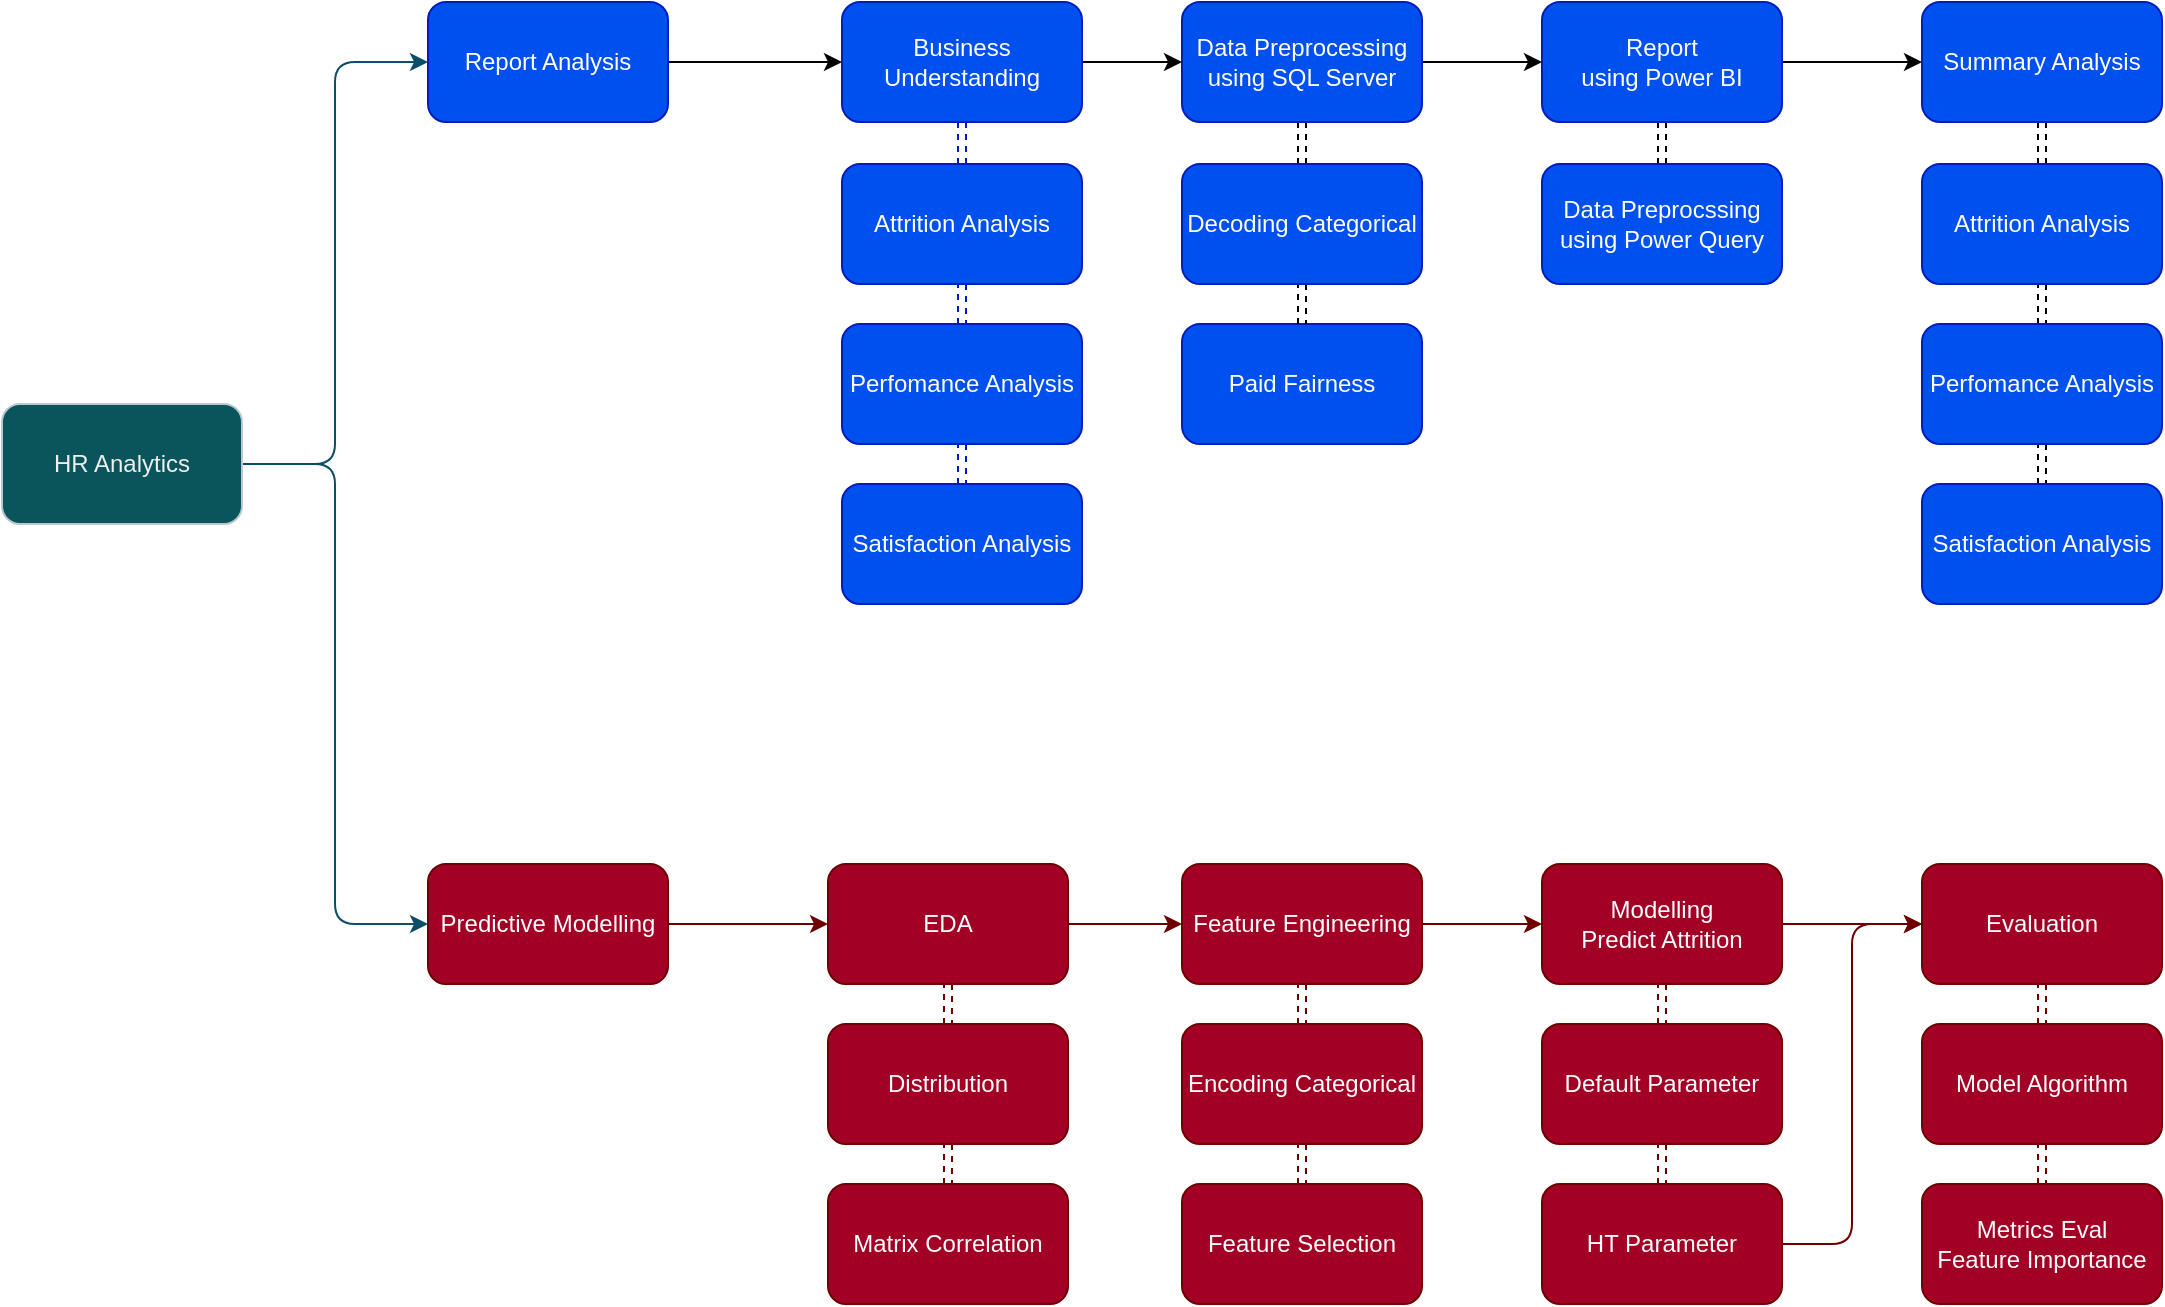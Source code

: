 <mxfile version="23.1.5" type="device">
  <diagram name="Page-1" id="A6vu8XVovvFWcUr1tH7J">
    <mxGraphModel dx="1434" dy="854" grid="1" gridSize="10" guides="1" tooltips="1" connect="1" arrows="1" fold="1" page="1" pageScale="1" pageWidth="1169" pageHeight="1654" math="0" shadow="0">
      <root>
        <mxCell id="0" />
        <mxCell id="1" parent="0" />
        <mxCell id="Gxf1ou_6h484_6Ft3IIh-24" style="edgeStyle=orthogonalEdgeStyle;rounded=1;orthogonalLoop=1;jettySize=auto;html=1;entryX=0;entryY=0.5;entryDx=0;entryDy=0;labelBackgroundColor=none;strokeColor=#0B4D6A;fontColor=default;" parent="1" source="Gxf1ou_6h484_6Ft3IIh-1" target="Gxf1ou_6h484_6Ft3IIh-2" edge="1">
          <mxGeometry relative="1" as="geometry" />
        </mxCell>
        <mxCell id="Gxf1ou_6h484_6Ft3IIh-41" style="edgeStyle=orthogonalEdgeStyle;rounded=1;orthogonalLoop=1;jettySize=auto;html=1;entryX=0;entryY=0.5;entryDx=0;entryDy=0;labelBackgroundColor=none;strokeColor=#0B4D6A;fontColor=default;" parent="1" source="Gxf1ou_6h484_6Ft3IIh-1" target="Gxf1ou_6h484_6Ft3IIh-4" edge="1">
          <mxGeometry relative="1" as="geometry" />
        </mxCell>
        <mxCell id="Gxf1ou_6h484_6Ft3IIh-1" value="HR Analytics" style="rounded=1;whiteSpace=wrap;html=1;labelBackgroundColor=none;fillColor=#09555B;strokeColor=#BAC8D3;fontColor=#EEEEEE;" parent="1" vertex="1">
          <mxGeometry x="30" y="430" width="120" height="60" as="geometry" />
        </mxCell>
        <mxCell id="JilZe2ffzrrwEnzoaYCA-7" style="edgeStyle=orthogonalEdgeStyle;rounded=0;orthogonalLoop=1;jettySize=auto;html=1;entryX=0;entryY=0.5;entryDx=0;entryDy=0;" edge="1" parent="1" source="Gxf1ou_6h484_6Ft3IIh-2" target="Gxf1ou_6h484_6Ft3IIh-22">
          <mxGeometry relative="1" as="geometry" />
        </mxCell>
        <mxCell id="Gxf1ou_6h484_6Ft3IIh-2" value="Report Analysis" style="whiteSpace=wrap;html=1;rounded=1;labelBackgroundColor=none;fillColor=#0050ef;strokeColor=#001DBC;fontColor=#ffffff;" parent="1" vertex="1">
          <mxGeometry x="243" y="229" width="120" height="60" as="geometry" />
        </mxCell>
        <mxCell id="Gxf1ou_6h484_6Ft3IIh-43" value="" style="edgeStyle=orthogonalEdgeStyle;rounded=1;orthogonalLoop=1;jettySize=auto;html=1;labelBackgroundColor=none;strokeColor=#6F0000;fontColor=default;fillColor=#a20025;" parent="1" source="Gxf1ou_6h484_6Ft3IIh-4" target="Gxf1ou_6h484_6Ft3IIh-42" edge="1">
          <mxGeometry relative="1" as="geometry" />
        </mxCell>
        <mxCell id="Gxf1ou_6h484_6Ft3IIh-4" value="Predictive Modelling" style="whiteSpace=wrap;html=1;rounded=1;labelBackgroundColor=none;fillColor=#a20025;strokeColor=#6F0000;fontColor=#ffffff;" parent="1" vertex="1">
          <mxGeometry x="243" y="660" width="120" height="60" as="geometry" />
        </mxCell>
        <mxCell id="JilZe2ffzrrwEnzoaYCA-9" value="" style="edgeStyle=orthogonalEdgeStyle;rounded=0;orthogonalLoop=1;jettySize=auto;html=1;shape=link;dashed=1;" edge="1" parent="1" source="Gxf1ou_6h484_6Ft3IIh-8" target="JilZe2ffzrrwEnzoaYCA-8">
          <mxGeometry relative="1" as="geometry" />
        </mxCell>
        <mxCell id="JilZe2ffzrrwEnzoaYCA-13" value="" style="edgeStyle=orthogonalEdgeStyle;rounded=0;orthogonalLoop=1;jettySize=auto;html=1;" edge="1" parent="1" source="Gxf1ou_6h484_6Ft3IIh-8" target="JilZe2ffzrrwEnzoaYCA-12">
          <mxGeometry relative="1" as="geometry" />
        </mxCell>
        <mxCell id="Gxf1ou_6h484_6Ft3IIh-8" value="Report&lt;br&gt;using Power BI" style="whiteSpace=wrap;html=1;rounded=1;labelBackgroundColor=none;fillColor=#0050ef;strokeColor=#001DBC;fontColor=#ffffff;" parent="1" vertex="1">
          <mxGeometry x="800" y="229" width="120" height="60" as="geometry" />
        </mxCell>
        <mxCell id="JilZe2ffzrrwEnzoaYCA-4" style="edgeStyle=orthogonalEdgeStyle;rounded=0;orthogonalLoop=1;jettySize=auto;html=1;entryX=0;entryY=0.5;entryDx=0;entryDy=0;" edge="1" parent="1" source="Gxf1ou_6h484_6Ft3IIh-10" target="Gxf1ou_6h484_6Ft3IIh-8">
          <mxGeometry relative="1" as="geometry" />
        </mxCell>
        <mxCell id="JilZe2ffzrrwEnzoaYCA-5" value="" style="edgeStyle=orthogonalEdgeStyle;rounded=0;orthogonalLoop=1;jettySize=auto;html=1;shape=link;dashed=1;" edge="1" parent="1" source="Gxf1ou_6h484_6Ft3IIh-10" target="Gxf1ou_6h484_6Ft3IIh-14">
          <mxGeometry relative="1" as="geometry" />
        </mxCell>
        <mxCell id="Gxf1ou_6h484_6Ft3IIh-10" value="Data Preprocessing&lt;br&gt;using SQL Server" style="whiteSpace=wrap;html=1;rounded=1;labelBackgroundColor=none;fillColor=#0050ef;strokeColor=#001DBC;fontColor=#ffffff;" parent="1" vertex="1">
          <mxGeometry x="620" y="229" width="120" height="60" as="geometry" />
        </mxCell>
        <mxCell id="Gxf1ou_6h484_6Ft3IIh-12" value="Paid Fairness" style="whiteSpace=wrap;html=1;rounded=1;labelBackgroundColor=none;fillColor=#0050ef;strokeColor=#001DBC;fontColor=#ffffff;" parent="1" vertex="1">
          <mxGeometry x="620" y="390" width="120" height="60" as="geometry" />
        </mxCell>
        <mxCell id="JilZe2ffzrrwEnzoaYCA-6" value="" style="edgeStyle=orthogonalEdgeStyle;rounded=0;orthogonalLoop=1;jettySize=auto;html=1;shape=link;dashed=1;" edge="1" parent="1" source="Gxf1ou_6h484_6Ft3IIh-14" target="Gxf1ou_6h484_6Ft3IIh-12">
          <mxGeometry relative="1" as="geometry" />
        </mxCell>
        <mxCell id="Gxf1ou_6h484_6Ft3IIh-14" value="Decoding Categorical" style="whiteSpace=wrap;html=1;rounded=1;labelBackgroundColor=none;fillColor=#0050ef;strokeColor=#001DBC;fontColor=#ffffff;" parent="1" vertex="1">
          <mxGeometry x="620" y="310" width="120" height="60" as="geometry" />
        </mxCell>
        <mxCell id="Gxf1ou_6h484_6Ft3IIh-37" style="edgeStyle=orthogonalEdgeStyle;rounded=1;orthogonalLoop=1;jettySize=auto;html=1;exitX=0.5;exitY=1;exitDx=0;exitDy=0;shape=link;dashed=1;labelBackgroundColor=none;strokeColor=#001DBC;fontColor=default;fillColor=#0050ef;" parent="1" source="Gxf1ou_6h484_6Ft3IIh-16" target="Gxf1ou_6h484_6Ft3IIh-18" edge="1">
          <mxGeometry relative="1" as="geometry" />
        </mxCell>
        <mxCell id="Gxf1ou_6h484_6Ft3IIh-16" value="Attrition Analysis" style="whiteSpace=wrap;html=1;rounded=1;labelBackgroundColor=none;fillColor=#0050ef;strokeColor=#001DBC;fontColor=#ffffff;" parent="1" vertex="1">
          <mxGeometry x="450" y="310" width="120" height="60" as="geometry" />
        </mxCell>
        <mxCell id="Gxf1ou_6h484_6Ft3IIh-38" style="edgeStyle=orthogonalEdgeStyle;rounded=1;orthogonalLoop=1;jettySize=auto;html=1;shape=link;dashed=1;labelBackgroundColor=none;strokeColor=#001DBC;fontColor=default;fillColor=#0050ef;" parent="1" source="Gxf1ou_6h484_6Ft3IIh-18" target="Gxf1ou_6h484_6Ft3IIh-20" edge="1">
          <mxGeometry relative="1" as="geometry" />
        </mxCell>
        <mxCell id="Gxf1ou_6h484_6Ft3IIh-18" value="Perfomance Analysis" style="whiteSpace=wrap;html=1;rounded=1;labelBackgroundColor=none;fillColor=#0050ef;strokeColor=#001DBC;fontColor=#ffffff;" parent="1" vertex="1">
          <mxGeometry x="450" y="390" width="120" height="60" as="geometry" />
        </mxCell>
        <mxCell id="Gxf1ou_6h484_6Ft3IIh-20" value="Satisfaction Analysis" style="whiteSpace=wrap;html=1;rounded=1;labelBackgroundColor=none;fillColor=#0050ef;strokeColor=#001DBC;fontColor=#ffffff;" parent="1" vertex="1">
          <mxGeometry x="450" y="470" width="120" height="60" as="geometry" />
        </mxCell>
        <mxCell id="Gxf1ou_6h484_6Ft3IIh-36" style="edgeStyle=orthogonalEdgeStyle;rounded=1;orthogonalLoop=1;jettySize=auto;html=1;shape=link;dashed=1;labelBackgroundColor=none;strokeColor=#001DBC;fontColor=default;fillColor=#0050ef;" parent="1" source="Gxf1ou_6h484_6Ft3IIh-22" target="Gxf1ou_6h484_6Ft3IIh-16" edge="1">
          <mxGeometry relative="1" as="geometry" />
        </mxCell>
        <mxCell id="JilZe2ffzrrwEnzoaYCA-3" style="edgeStyle=orthogonalEdgeStyle;rounded=0;orthogonalLoop=1;jettySize=auto;html=1;entryX=0;entryY=0.5;entryDx=0;entryDy=0;" edge="1" parent="1" source="Gxf1ou_6h484_6Ft3IIh-22" target="Gxf1ou_6h484_6Ft3IIh-10">
          <mxGeometry relative="1" as="geometry" />
        </mxCell>
        <mxCell id="Gxf1ou_6h484_6Ft3IIh-22" value="Business Understanding" style="whiteSpace=wrap;html=1;rounded=1;labelBackgroundColor=none;fillColor=#0050ef;strokeColor=#001DBC;fontColor=#ffffff;" parent="1" vertex="1">
          <mxGeometry x="450" y="229" width="120" height="60" as="geometry" />
        </mxCell>
        <mxCell id="Gxf1ou_6h484_6Ft3IIh-45" value="" style="edgeStyle=orthogonalEdgeStyle;rounded=1;orthogonalLoop=1;jettySize=auto;html=1;labelBackgroundColor=none;strokeColor=#6F0000;fontColor=default;fillColor=#a20025;" parent="1" source="Gxf1ou_6h484_6Ft3IIh-42" target="Gxf1ou_6h484_6Ft3IIh-44" edge="1">
          <mxGeometry relative="1" as="geometry" />
        </mxCell>
        <mxCell id="Gxf1ou_6h484_6Ft3IIh-62" value="" style="edgeStyle=orthogonalEdgeStyle;rounded=1;orthogonalLoop=1;jettySize=auto;html=1;shape=link;dashed=1;labelBackgroundColor=none;strokeColor=#6F0000;fontColor=default;fillColor=#a20025;" parent="1" source="Gxf1ou_6h484_6Ft3IIh-42" target="Gxf1ou_6h484_6Ft3IIh-61" edge="1">
          <mxGeometry relative="1" as="geometry" />
        </mxCell>
        <mxCell id="Gxf1ou_6h484_6Ft3IIh-42" value="EDA" style="whiteSpace=wrap;html=1;rounded=1;labelBackgroundColor=none;fillColor=#a20025;strokeColor=#6F0000;fontColor=#ffffff;" parent="1" vertex="1">
          <mxGeometry x="443" y="660" width="120" height="60" as="geometry" />
        </mxCell>
        <mxCell id="Gxf1ou_6h484_6Ft3IIh-47" value="" style="edgeStyle=orthogonalEdgeStyle;rounded=1;orthogonalLoop=1;jettySize=auto;html=1;shape=link;dashed=1;labelBackgroundColor=none;strokeColor=#6F0000;fontColor=default;fillColor=#a20025;" parent="1" source="Gxf1ou_6h484_6Ft3IIh-44" target="Gxf1ou_6h484_6Ft3IIh-46" edge="1">
          <mxGeometry relative="1" as="geometry" />
        </mxCell>
        <mxCell id="Gxf1ou_6h484_6Ft3IIh-49" value="" style="edgeStyle=orthogonalEdgeStyle;rounded=1;orthogonalLoop=1;jettySize=auto;html=1;labelBackgroundColor=none;strokeColor=#6F0000;fontColor=default;fillColor=#a20025;" parent="1" source="Gxf1ou_6h484_6Ft3IIh-44" target="Gxf1ou_6h484_6Ft3IIh-48" edge="1">
          <mxGeometry relative="1" as="geometry" />
        </mxCell>
        <mxCell id="Gxf1ou_6h484_6Ft3IIh-44" value="Feature Engineering" style="whiteSpace=wrap;html=1;rounded=1;labelBackgroundColor=none;fillColor=#a20025;strokeColor=#6F0000;fontColor=#ffffff;" parent="1" vertex="1">
          <mxGeometry x="620" y="660" width="120" height="60" as="geometry" />
        </mxCell>
        <mxCell id="Gxf1ou_6h484_6Ft3IIh-66" value="" style="edgeStyle=orthogonalEdgeStyle;rounded=1;orthogonalLoop=1;jettySize=auto;html=1;shape=link;dashed=1;labelBackgroundColor=none;strokeColor=#6F0000;fontColor=default;fillColor=#a20025;" parent="1" source="Gxf1ou_6h484_6Ft3IIh-46" target="Gxf1ou_6h484_6Ft3IIh-65" edge="1">
          <mxGeometry relative="1" as="geometry" />
        </mxCell>
        <mxCell id="Gxf1ou_6h484_6Ft3IIh-46" value="Encoding Categorical" style="whiteSpace=wrap;html=1;rounded=1;labelBackgroundColor=none;fillColor=#a20025;strokeColor=#6F0000;fontColor=#ffffff;" parent="1" vertex="1">
          <mxGeometry x="620" y="740" width="120" height="60" as="geometry" />
        </mxCell>
        <mxCell id="Gxf1ou_6h484_6Ft3IIh-51" value="" style="edgeStyle=orthogonalEdgeStyle;rounded=1;orthogonalLoop=1;jettySize=auto;html=1;shape=link;dashed=1;labelBackgroundColor=none;strokeColor=#6F0000;fontColor=default;fillColor=#a20025;" parent="1" source="Gxf1ou_6h484_6Ft3IIh-48" target="Gxf1ou_6h484_6Ft3IIh-50" edge="1">
          <mxGeometry relative="1" as="geometry" />
        </mxCell>
        <mxCell id="Gxf1ou_6h484_6Ft3IIh-55" value="" style="edgeStyle=orthogonalEdgeStyle;rounded=1;orthogonalLoop=1;jettySize=auto;html=1;labelBackgroundColor=none;strokeColor=#6F0000;fontColor=default;fillColor=#a20025;" parent="1" source="Gxf1ou_6h484_6Ft3IIh-48" target="Gxf1ou_6h484_6Ft3IIh-54" edge="1">
          <mxGeometry relative="1" as="geometry" />
        </mxCell>
        <mxCell id="Gxf1ou_6h484_6Ft3IIh-48" value="Modelling&lt;br&gt;Predict Attrition" style="whiteSpace=wrap;html=1;rounded=1;labelBackgroundColor=none;fillColor=#a20025;strokeColor=#6F0000;fontColor=#ffffff;" parent="1" vertex="1">
          <mxGeometry x="800" y="660" width="120" height="60" as="geometry" />
        </mxCell>
        <mxCell id="Gxf1ou_6h484_6Ft3IIh-53" value="" style="edgeStyle=orthogonalEdgeStyle;rounded=1;orthogonalLoop=1;jettySize=auto;html=1;shape=link;dashed=1;labelBackgroundColor=none;strokeColor=#6F0000;fontColor=default;fillColor=#a20025;" parent="1" source="Gxf1ou_6h484_6Ft3IIh-50" target="Gxf1ou_6h484_6Ft3IIh-52" edge="1">
          <mxGeometry relative="1" as="geometry" />
        </mxCell>
        <mxCell id="Gxf1ou_6h484_6Ft3IIh-50" value="Default Parameter" style="whiteSpace=wrap;html=1;rounded=1;labelBackgroundColor=none;fillColor=#a20025;strokeColor=#6F0000;fontColor=#ffffff;" parent="1" vertex="1">
          <mxGeometry x="800" y="740" width="120" height="60" as="geometry" />
        </mxCell>
        <mxCell id="Gxf1ou_6h484_6Ft3IIh-58" style="edgeStyle=orthogonalEdgeStyle;rounded=1;orthogonalLoop=1;jettySize=auto;html=1;entryX=0;entryY=0.5;entryDx=0;entryDy=0;labelBackgroundColor=none;strokeColor=#6F0000;fontColor=default;fillColor=#a20025;" parent="1" source="Gxf1ou_6h484_6Ft3IIh-52" target="Gxf1ou_6h484_6Ft3IIh-54" edge="1">
          <mxGeometry relative="1" as="geometry" />
        </mxCell>
        <mxCell id="Gxf1ou_6h484_6Ft3IIh-52" value="HT Parameter" style="whiteSpace=wrap;html=1;rounded=1;labelBackgroundColor=none;fillColor=#a20025;strokeColor=#6F0000;fontColor=#ffffff;" parent="1" vertex="1">
          <mxGeometry x="800" y="820" width="120" height="60" as="geometry" />
        </mxCell>
        <mxCell id="Gxf1ou_6h484_6Ft3IIh-57" value="" style="edgeStyle=orthogonalEdgeStyle;rounded=1;orthogonalLoop=1;jettySize=auto;html=1;dashed=1;shape=link;labelBackgroundColor=none;strokeColor=#6F0000;fontColor=default;fillColor=#a20025;" parent="1" source="Gxf1ou_6h484_6Ft3IIh-54" target="Gxf1ou_6h484_6Ft3IIh-56" edge="1">
          <mxGeometry relative="1" as="geometry" />
        </mxCell>
        <mxCell id="Gxf1ou_6h484_6Ft3IIh-54" value="Evaluation" style="whiteSpace=wrap;html=1;rounded=1;labelBackgroundColor=none;fillColor=#a20025;strokeColor=#6F0000;fontColor=#ffffff;" parent="1" vertex="1">
          <mxGeometry x="990" y="660" width="120" height="60" as="geometry" />
        </mxCell>
        <mxCell id="Gxf1ou_6h484_6Ft3IIh-60" value="" style="edgeStyle=orthogonalEdgeStyle;rounded=1;orthogonalLoop=1;jettySize=auto;html=1;dashed=1;shape=link;labelBackgroundColor=none;strokeColor=#6F0000;fontColor=default;fillColor=#a20025;" parent="1" source="Gxf1ou_6h484_6Ft3IIh-56" target="Gxf1ou_6h484_6Ft3IIh-59" edge="1">
          <mxGeometry relative="1" as="geometry" />
        </mxCell>
        <mxCell id="Gxf1ou_6h484_6Ft3IIh-56" value="Model Algorithm" style="whiteSpace=wrap;html=1;rounded=1;labelBackgroundColor=none;fillColor=#a20025;strokeColor=#6F0000;fontColor=#ffffff;" parent="1" vertex="1">
          <mxGeometry x="990" y="740" width="120" height="60" as="geometry" />
        </mxCell>
        <mxCell id="Gxf1ou_6h484_6Ft3IIh-59" value="Metrics Eval&lt;br&gt;Feature Importance" style="whiteSpace=wrap;html=1;rounded=1;labelBackgroundColor=none;fillColor=#a20025;strokeColor=#6F0000;fontColor=#ffffff;" parent="1" vertex="1">
          <mxGeometry x="990" y="820" width="120" height="60" as="geometry" />
        </mxCell>
        <mxCell id="Gxf1ou_6h484_6Ft3IIh-64" value="" style="edgeStyle=orthogonalEdgeStyle;rounded=1;orthogonalLoop=1;jettySize=auto;html=1;shape=link;dashed=1;labelBackgroundColor=none;strokeColor=#6F0000;fontColor=default;fillColor=#a20025;" parent="1" source="Gxf1ou_6h484_6Ft3IIh-61" target="Gxf1ou_6h484_6Ft3IIh-63" edge="1">
          <mxGeometry relative="1" as="geometry" />
        </mxCell>
        <mxCell id="Gxf1ou_6h484_6Ft3IIh-61" value="Distribution" style="whiteSpace=wrap;html=1;rounded=1;labelBackgroundColor=none;fillColor=#a20025;strokeColor=#6F0000;fontColor=#ffffff;" parent="1" vertex="1">
          <mxGeometry x="443" y="740" width="120" height="60" as="geometry" />
        </mxCell>
        <mxCell id="Gxf1ou_6h484_6Ft3IIh-63" value="Matrix Correlation" style="whiteSpace=wrap;html=1;rounded=1;labelBackgroundColor=none;fillColor=#a20025;strokeColor=#6F0000;fontColor=#ffffff;" parent="1" vertex="1">
          <mxGeometry x="443" y="820" width="120" height="60" as="geometry" />
        </mxCell>
        <mxCell id="Gxf1ou_6h484_6Ft3IIh-65" value="Feature Selection" style="whiteSpace=wrap;html=1;rounded=1;labelBackgroundColor=none;fillColor=#a20025;strokeColor=#6F0000;fontColor=#ffffff;" parent="1" vertex="1">
          <mxGeometry x="620" y="820" width="120" height="60" as="geometry" />
        </mxCell>
        <mxCell id="JilZe2ffzrrwEnzoaYCA-8" value="Data Preprocssing using Power Query" style="whiteSpace=wrap;html=1;fillColor=#0050ef;strokeColor=#001DBC;fontColor=#ffffff;rounded=1;labelBackgroundColor=none;" vertex="1" parent="1">
          <mxGeometry x="800" y="310" width="120" height="60" as="geometry" />
        </mxCell>
        <mxCell id="JilZe2ffzrrwEnzoaYCA-18" style="edgeStyle=orthogonalEdgeStyle;rounded=0;orthogonalLoop=1;jettySize=auto;html=1;entryX=0.5;entryY=0;entryDx=0;entryDy=0;shape=link;dashed=1;" edge="1" parent="1" source="JilZe2ffzrrwEnzoaYCA-12" target="JilZe2ffzrrwEnzoaYCA-14">
          <mxGeometry relative="1" as="geometry" />
        </mxCell>
        <mxCell id="JilZe2ffzrrwEnzoaYCA-12" value="Summary Analysis" style="whiteSpace=wrap;html=1;fillColor=#0050ef;strokeColor=#001DBC;fontColor=#ffffff;rounded=1;labelBackgroundColor=none;" vertex="1" parent="1">
          <mxGeometry x="990" y="229" width="120" height="60" as="geometry" />
        </mxCell>
        <mxCell id="JilZe2ffzrrwEnzoaYCA-19" style="edgeStyle=orthogonalEdgeStyle;rounded=0;orthogonalLoop=1;jettySize=auto;html=1;entryX=0.5;entryY=0;entryDx=0;entryDy=0;shape=link;dashed=1;" edge="1" parent="1" source="JilZe2ffzrrwEnzoaYCA-14" target="JilZe2ffzrrwEnzoaYCA-15">
          <mxGeometry relative="1" as="geometry" />
        </mxCell>
        <mxCell id="JilZe2ffzrrwEnzoaYCA-14" value="Attrition Analysis" style="whiteSpace=wrap;html=1;rounded=1;labelBackgroundColor=none;fillColor=#0050ef;strokeColor=#001DBC;fontColor=#ffffff;" vertex="1" parent="1">
          <mxGeometry x="990" y="310" width="120" height="60" as="geometry" />
        </mxCell>
        <mxCell id="JilZe2ffzrrwEnzoaYCA-20" style="edgeStyle=orthogonalEdgeStyle;rounded=0;orthogonalLoop=1;jettySize=auto;html=1;entryX=0.5;entryY=0;entryDx=0;entryDy=0;shape=link;dashed=1;" edge="1" parent="1" source="JilZe2ffzrrwEnzoaYCA-15" target="JilZe2ffzrrwEnzoaYCA-16">
          <mxGeometry relative="1" as="geometry" />
        </mxCell>
        <mxCell id="JilZe2ffzrrwEnzoaYCA-15" value="Perfomance Analysis" style="whiteSpace=wrap;html=1;rounded=1;labelBackgroundColor=none;fillColor=#0050ef;strokeColor=#001DBC;fontColor=#ffffff;" vertex="1" parent="1">
          <mxGeometry x="990" y="390" width="120" height="60" as="geometry" />
        </mxCell>
        <mxCell id="JilZe2ffzrrwEnzoaYCA-16" value="Satisfaction Analysis" style="whiteSpace=wrap;html=1;rounded=1;labelBackgroundColor=none;fillColor=#0050ef;strokeColor=#001DBC;fontColor=#ffffff;" vertex="1" parent="1">
          <mxGeometry x="990" y="470" width="120" height="60" as="geometry" />
        </mxCell>
      </root>
    </mxGraphModel>
  </diagram>
</mxfile>
